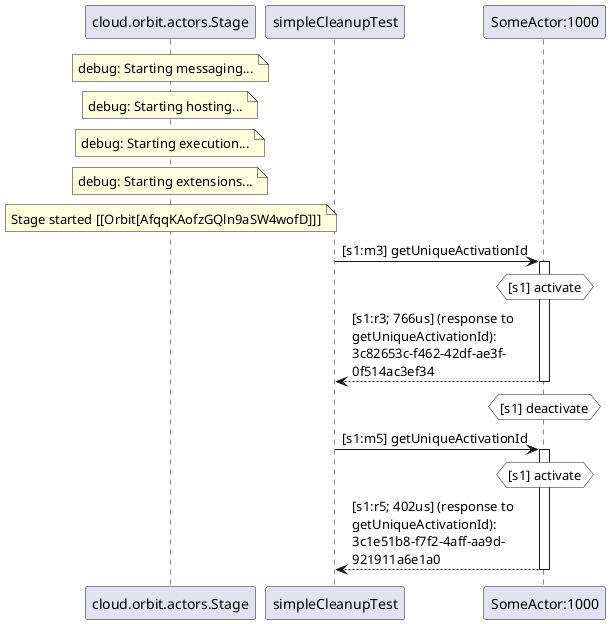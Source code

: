 @startuml
note over "cloud.orbit.actors.Stage": debug: Starting messaging...
note over "cloud.orbit.actors.Stage": debug: Starting hosting...
note over "cloud.orbit.actors.Stage": debug: Starting execution...
note over "cloud.orbit.actors.Stage": debug: Starting extensions...
note over "cloud.orbit.actors.Stage": Stage started [[Orbit[AfqqKAofzGQln9aSW4wofD]]]
"simpleCleanupTest" -> "SomeActor:1000" : [s1:m3] getUniqueActivationId
activate "SomeActor:1000"
hnote over "SomeActor:1000" #white : [s1] activate
"SomeActor:1000" --> "simpleCleanupTest" : [s1:r3; 766us] (response to \ngetUniqueActivationId): \n3c82653c-f462-42df-ae3f-\n0f514ac3ef34
deactivate "SomeActor:1000"
hnote over "SomeActor:1000" #white : [s1] deactivate
"simpleCleanupTest" -> "SomeActor:1000" : [s1:m5] getUniqueActivationId
activate "SomeActor:1000"
hnote over "SomeActor:1000" #white : [s1] activate
"SomeActor:1000" --> "simpleCleanupTest" : [s1:r5; 402us] (response to \ngetUniqueActivationId): \n3c1e51b8-f7f2-4aff-aa9d-\n921911a6e1a0
deactivate "SomeActor:1000"
@enduml
